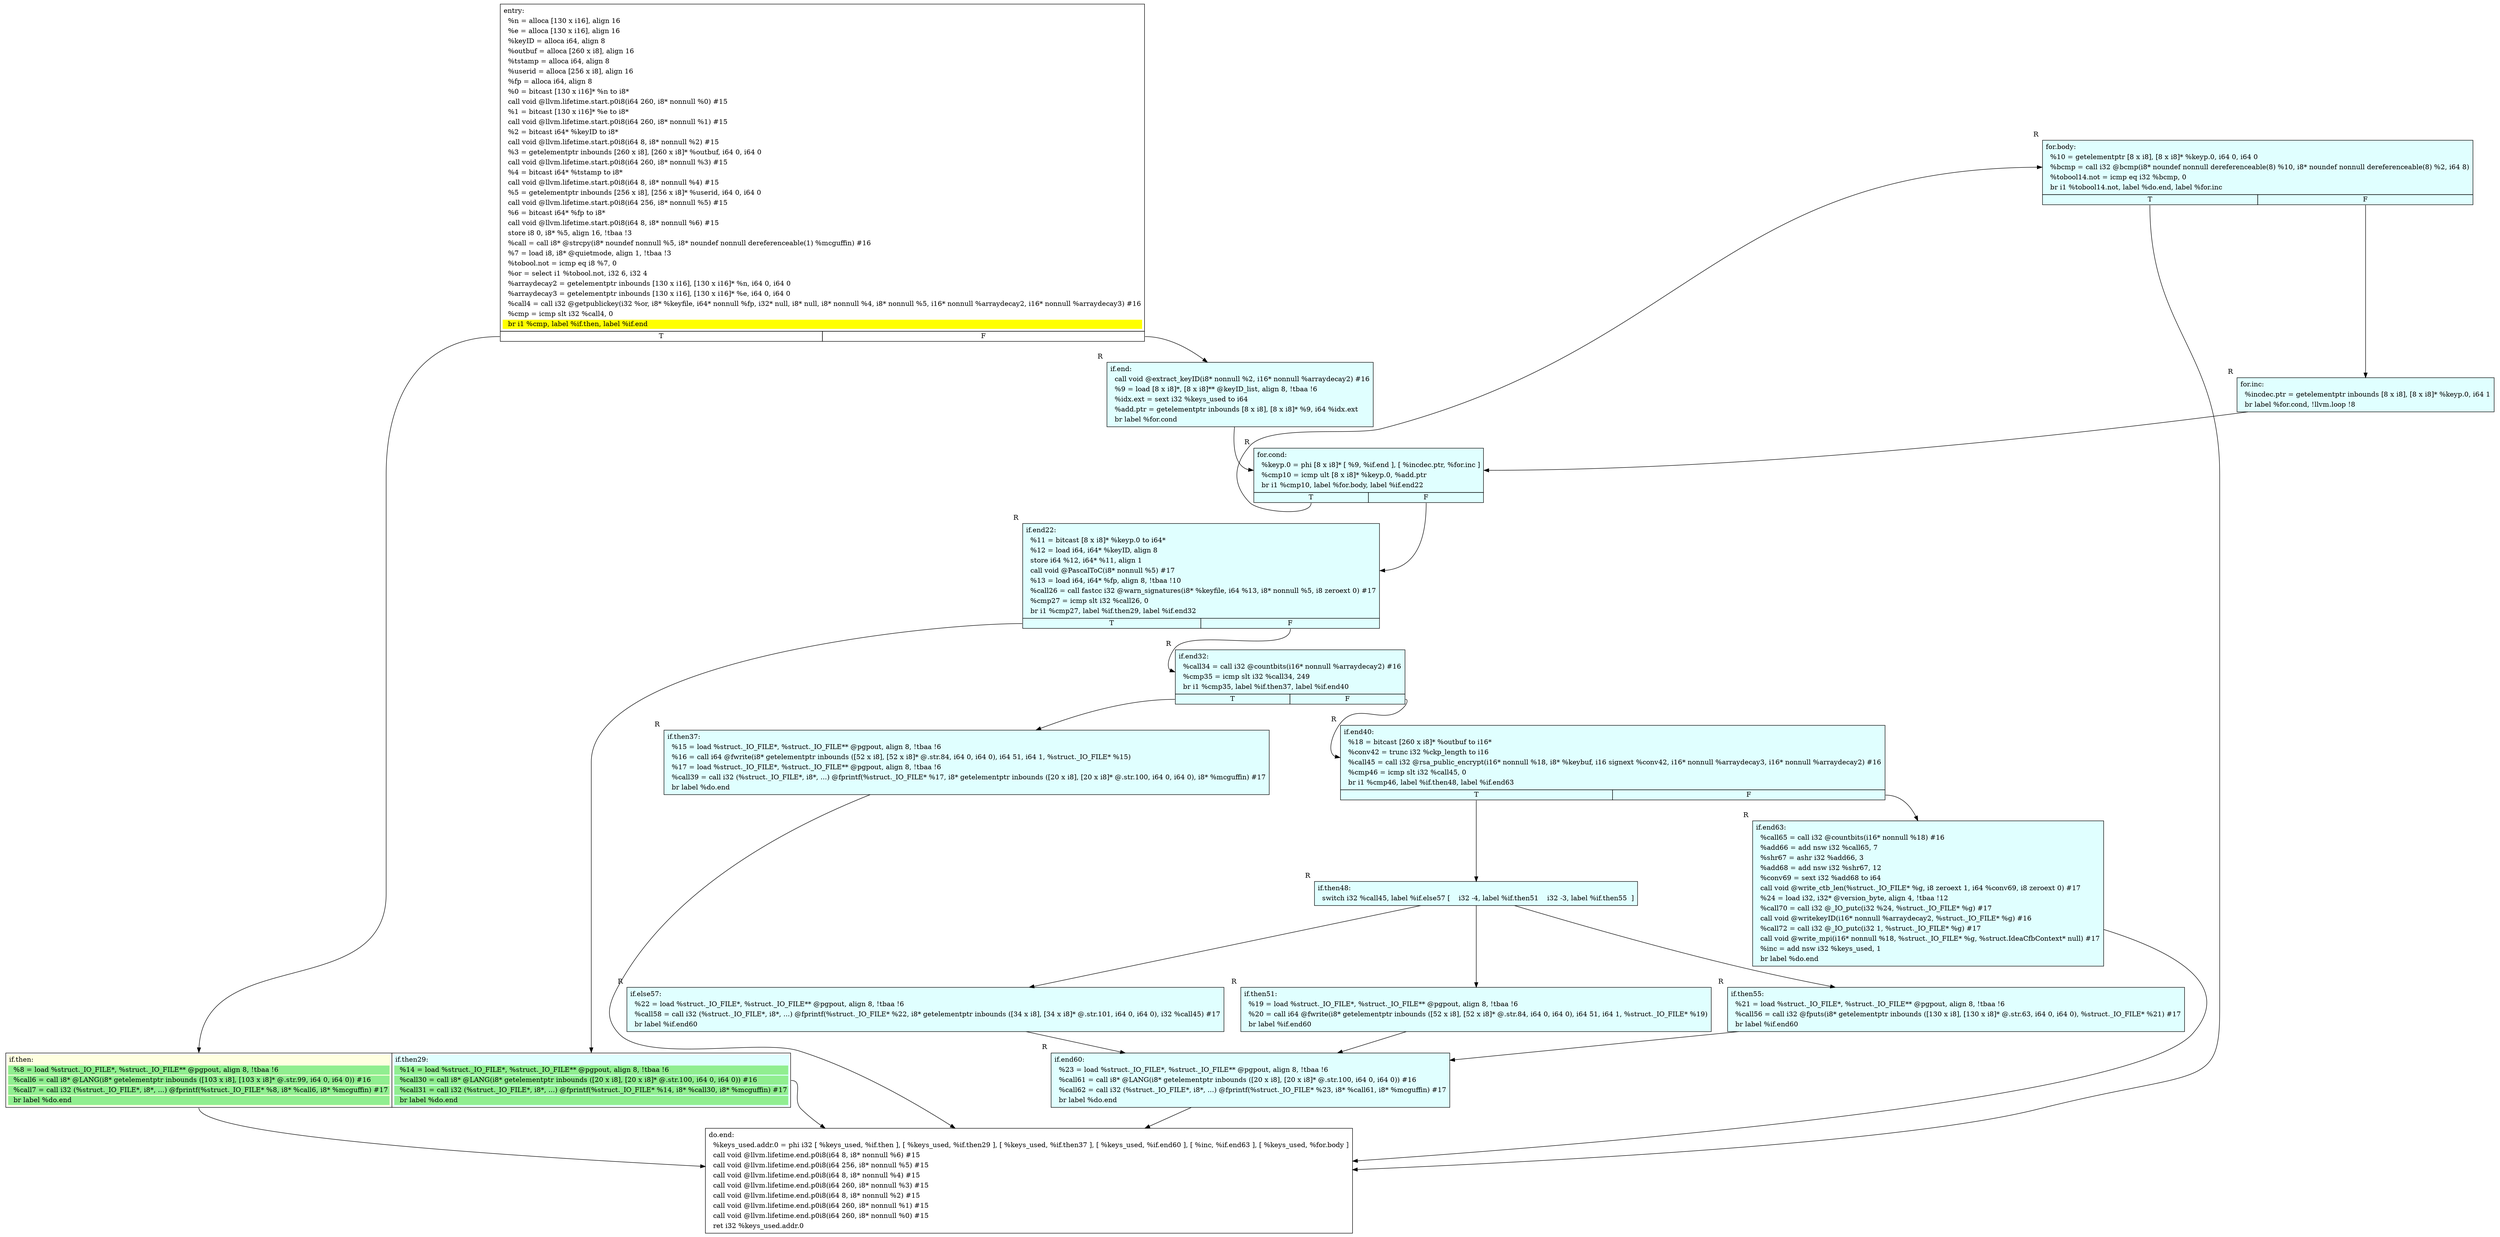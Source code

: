 digraph {
m_bb0 [shape = none, label  = <<table border="0" cellspacing="0">
<tr><td port="f1" border="1" colspan="2"><table bgcolor="LightYellow" border="0">
<tr><td align="left">if.then:</td></tr>
<tr><td bgcolor="lightgreen" align="left">  %8 = load %struct._IO_FILE*, %struct._IO_FILE** @pgpout, align 8, !tbaa !6</td></tr>
<tr><td bgcolor="lightgreen" align="left">  %call6 = call i8* @LANG(i8* getelementptr inbounds ([103 x i8], [103 x i8]* @.str.99, i64 0, i64 0)) #16</td></tr>
<tr><td bgcolor="lightgreen" align="left">  %call7 = call i32 (%struct._IO_FILE*, i8*, ...) @fprintf(%struct._IO_FILE* %8, i8* %call6, i8* %mcguffin) #17</td></tr>
<tr><td bgcolor="lightgreen" align="left">  br label %do.end</td></tr>
</table>
</td>
<td port="f2" border="1" colspan="2"><table bgcolor="LightCyan" border="0">
<tr><td align="left">if.then29:</td></tr>
<tr><td bgcolor="lightgreen" align="left">  %14 = load %struct._IO_FILE*, %struct._IO_FILE** @pgpout, align 8, !tbaa !6</td></tr>
<tr><td bgcolor="lightgreen" align="left">  %call30 = call i8* @LANG(i8* getelementptr inbounds ([20 x i8], [20 x i8]* @.str.100, i64 0, i64 0)) #16</td></tr>
<tr><td bgcolor="lightgreen" align="left">  %call31 = call i32 (%struct._IO_FILE*, i8*, ...) @fprintf(%struct._IO_FILE* %14, i8* %call30, i8* %mcguffin) #17</td></tr>
<tr><td bgcolor="lightgreen" align="left">  br label %do.end</td></tr>
</table>
</td></tr>
</table>> ]
f_bb0 [shape = none, label  = <<table  border="0" cellspacing="0">
<tr><td port="f" border="1" colspan="2"><table border="0">
<tr><td align="left">entry:</td></tr>
<tr><td align="left">  %n = alloca [130 x i16], align 16</td></tr>
<tr><td align="left">  %e = alloca [130 x i16], align 16</td></tr>
<tr><td align="left">  %keyID = alloca i64, align 8</td></tr>
<tr><td align="left">  %outbuf = alloca [260 x i8], align 16</td></tr>
<tr><td align="left">  %tstamp = alloca i64, align 8</td></tr>
<tr><td align="left">  %userid = alloca [256 x i8], align 16</td></tr>
<tr><td align="left">  %fp = alloca i64, align 8</td></tr>
<tr><td align="left">  %0 = bitcast [130 x i16]* %n to i8*</td></tr>
<tr><td align="left">  call void @llvm.lifetime.start.p0i8(i64 260, i8* nonnull %0) #15</td></tr>
<tr><td align="left">  %1 = bitcast [130 x i16]* %e to i8*</td></tr>
<tr><td align="left">  call void @llvm.lifetime.start.p0i8(i64 260, i8* nonnull %1) #15</td></tr>
<tr><td align="left">  %2 = bitcast i64* %keyID to i8*</td></tr>
<tr><td align="left">  call void @llvm.lifetime.start.p0i8(i64 8, i8* nonnull %2) #15</td></tr>
<tr><td align="left">  %3 = getelementptr inbounds [260 x i8], [260 x i8]* %outbuf, i64 0, i64 0</td></tr>
<tr><td align="left">  call void @llvm.lifetime.start.p0i8(i64 260, i8* nonnull %3) #15</td></tr>
<tr><td align="left">  %4 = bitcast i64* %tstamp to i8*</td></tr>
<tr><td align="left">  call void @llvm.lifetime.start.p0i8(i64 8, i8* nonnull %4) #15</td></tr>
<tr><td align="left">  %5 = getelementptr inbounds [256 x i8], [256 x i8]* %userid, i64 0, i64 0</td></tr>
<tr><td align="left">  call void @llvm.lifetime.start.p0i8(i64 256, i8* nonnull %5) #15</td></tr>
<tr><td align="left">  %6 = bitcast i64* %fp to i8*</td></tr>
<tr><td align="left">  call void @llvm.lifetime.start.p0i8(i64 8, i8* nonnull %6) #15</td></tr>
<tr><td align="left">  store i8 0, i8* %5, align 16, !tbaa !3</td></tr>
<tr><td align="left">  %call = call i8* @strcpy(i8* noundef nonnull %5, i8* noundef nonnull dereferenceable(1) %mcguffin) #16</td></tr>
<tr><td align="left">  %7 = load i8, i8* @quietmode, align 1, !tbaa !3</td></tr>
<tr><td align="left">  %tobool.not = icmp eq i8 %7, 0</td></tr>
<tr><td align="left">  %or = select i1 %tobool.not, i32 6, i32 4</td></tr>
<tr><td align="left">  %arraydecay2 = getelementptr inbounds [130 x i16], [130 x i16]* %n, i64 0, i64 0</td></tr>
<tr><td align="left">  %arraydecay3 = getelementptr inbounds [130 x i16], [130 x i16]* %e, i64 0, i64 0</td></tr>
<tr><td align="left">  %call4 = call i32 @getpublickey(i32 %or, i8* %keyfile, i64* nonnull %fp, i32* null, i8* null, i8* nonnull %4, i8* nonnull %5, i16* nonnull %arraydecay2, i16* nonnull %arraydecay3) #16</td></tr>
<tr><td align="left">  %cmp = icmp slt i32 %call4, 0</td></tr>
<tr><td bgcolor="yellow" align="left">  br i1 %cmp, label %if.then, label %if.end</td></tr>
</table>
</td></tr>
<tr><td border="1" port="fT">T</td><td border="1" port="fF">F</td></tr>
</table>> ]
f_bb1 [shape = none,  xlabel="R", label  = <<table  bgcolor="LightCyan"  border="0" cellspacing="0">
<tr><td port="f" border="1"><table border="0">
<tr><td align="left">if.end:</td></tr>
<tr><td align="left">  call void @extract_keyID(i8* nonnull %2, i16* nonnull %arraydecay2) #16</td></tr>
<tr><td align="left">  %9 = load [8 x i8]*, [8 x i8]** @keyID_list, align 8, !tbaa !6</td></tr>
<tr><td align="left">  %idx.ext = sext i32 %keys_used to i64</td></tr>
<tr><td align="left">  %add.ptr = getelementptr inbounds [8 x i8], [8 x i8]* %9, i64 %idx.ext</td></tr>
<tr><td align="left">  br label %for.cond</td></tr>
</table>
</td></tr>
</table>> ]
f_bb2 [shape = none,  xlabel="R", label  = <<table  bgcolor="LightCyan"  border="0" cellspacing="0">
<tr><td port="f" border="1" colspan="2"><table border="0">
<tr><td align="left">for.cond:</td></tr>
<tr><td align="left">  %keyp.0 = phi [8 x i8]* [ %9, %if.end ], [ %incdec.ptr, %for.inc ]</td></tr>
<tr><td align="left">  %cmp10 = icmp ult [8 x i8]* %keyp.0, %add.ptr</td></tr>
<tr><td align="left">  br i1 %cmp10, label %for.body, label %if.end22</td></tr>
</table>
</td></tr>
<tr><td border="1" port="fT">T</td><td border="1" port="fF">F</td></tr>
</table>> ]
f_bb3 [shape = none,  xlabel="R", label  = <<table  bgcolor="LightCyan"  border="0" cellspacing="0">
<tr><td port="f" border="1" colspan="2"><table border="0">
<tr><td align="left">for.body:</td></tr>
<tr><td align="left">  %10 = getelementptr [8 x i8], [8 x i8]* %keyp.0, i64 0, i64 0</td></tr>
<tr><td align="left">  %bcmp = call i32 @bcmp(i8* noundef nonnull dereferenceable(8) %10, i8* noundef nonnull dereferenceable(8) %2, i64 8)</td></tr>
<tr><td align="left">  %tobool14.not = icmp eq i32 %bcmp, 0</td></tr>
<tr><td align="left">  br i1 %tobool14.not, label %do.end, label %for.inc</td></tr>
</table>
</td></tr>
<tr><td border="1" port="fT">T</td><td border="1" port="fF">F</td></tr>
</table>> ]
f_bb4 [shape = none,  xlabel="R", label  = <<table  bgcolor="LightCyan"  border="0" cellspacing="0">
<tr><td port="f" border="1"><table border="0">
<tr><td align="left">for.inc:</td></tr>
<tr><td align="left">  %incdec.ptr = getelementptr inbounds [8 x i8], [8 x i8]* %keyp.0, i64 1</td></tr>
<tr><td align="left">  br label %for.cond, !llvm.loop !8</td></tr>
</table>
</td></tr>
</table>> ]
f_bb5 [shape = none,  xlabel="R", label  = <<table  bgcolor="LightCyan"  border="0" cellspacing="0">
<tr><td port="f" border="1" colspan="2"><table border="0">
<tr><td align="left">if.end22:</td></tr>
<tr><td align="left">  %11 = bitcast [8 x i8]* %keyp.0 to i64*</td></tr>
<tr><td align="left">  %12 = load i64, i64* %keyID, align 8</td></tr>
<tr><td align="left">  store i64 %12, i64* %11, align 1</td></tr>
<tr><td align="left">  call void @PascalToC(i8* nonnull %5) #17</td></tr>
<tr><td align="left">  %13 = load i64, i64* %fp, align 8, !tbaa !10</td></tr>
<tr><td align="left">  %call26 = call fastcc i32 @warn_signatures(i8* %keyfile, i64 %13, i8* nonnull %5, i8 zeroext 0) #17</td></tr>
<tr><td align="left">  %cmp27 = icmp slt i32 %call26, 0</td></tr>
<tr><td align="left">  br i1 %cmp27, label %if.then29, label %if.end32</td></tr>
</table>
</td></tr>
<tr><td border="1" port="fT">T</td><td border="1" port="fF">F</td></tr>
</table>> ]
f_bb6 [shape = none,  xlabel="R", label  = <<table  bgcolor="LightCyan"  border="0" cellspacing="0">
<tr><td port="f" border="1" colspan="2"><table border="0">
<tr><td align="left">if.end32:</td></tr>
<tr><td align="left">  %call34 = call i32 @countbits(i16* nonnull %arraydecay2) #16</td></tr>
<tr><td align="left">  %cmp35 = icmp slt i32 %call34, 249</td></tr>
<tr><td align="left">  br i1 %cmp35, label %if.then37, label %if.end40</td></tr>
</table>
</td></tr>
<tr><td border="1" port="fT">T</td><td border="1" port="fF">F</td></tr>
</table>> ]
f_bb7 [shape = none,  xlabel="R", label  = <<table  bgcolor="LightCyan"  border="0" cellspacing="0">
<tr><td port="f" border="1"><table border="0">
<tr><td align="left">if.then37:</td></tr>
<tr><td align="left">  %15 = load %struct._IO_FILE*, %struct._IO_FILE** @pgpout, align 8, !tbaa !6</td></tr>
<tr><td align="left">  %16 = call i64 @fwrite(i8* getelementptr inbounds ([52 x i8], [52 x i8]* @.str.84, i64 0, i64 0), i64 51, i64 1, %struct._IO_FILE* %15)</td></tr>
<tr><td align="left">  %17 = load %struct._IO_FILE*, %struct._IO_FILE** @pgpout, align 8, !tbaa !6</td></tr>
<tr><td align="left">  %call39 = call i32 (%struct._IO_FILE*, i8*, ...) @fprintf(%struct._IO_FILE* %17, i8* getelementptr inbounds ([20 x i8], [20 x i8]* @.str.100, i64 0, i64 0), i8* %mcguffin) #17</td></tr>
<tr><td align="left">  br label %do.end</td></tr>
</table>
</td></tr>
</table>> ]
f_bb8 [shape = none,  xlabel="R", label  = <<table  bgcolor="LightCyan"  border="0" cellspacing="0">
<tr><td port="f" border="1" colspan="2"><table border="0">
<tr><td align="left">if.end40:</td></tr>
<tr><td align="left">  %18 = bitcast [260 x i8]* %outbuf to i16*</td></tr>
<tr><td align="left">  %conv42 = trunc i32 %ckp_length to i16</td></tr>
<tr><td align="left">  %call45 = call i32 @rsa_public_encrypt(i16* nonnull %18, i8* %keybuf, i16 signext %conv42, i16* nonnull %arraydecay3, i16* nonnull %arraydecay2) #16</td></tr>
<tr><td align="left">  %cmp46 = icmp slt i32 %call45, 0</td></tr>
<tr><td align="left">  br i1 %cmp46, label %if.then48, label %if.end63</td></tr>
</table>
</td></tr>
<tr><td border="1" port="fT">T</td><td border="1" port="fF">F</td></tr>
</table>> ]
f_bb9 [shape = none,  xlabel="R", label  = <<table  bgcolor="LightCyan"  border="0" cellspacing="0">
<tr><td port="f" border="1"><table border="0">
<tr><td align="left">if.then48:</td></tr>
<tr><td align="left">  switch i32 %call45, label %if.else57 [
    i32 -4, label %if.then51
    i32 -3, label %if.then55
  ]</td></tr>
</table>
</td></tr>
</table>> ]
f_bb10 [shape = none,  xlabel="R", label  = <<table  bgcolor="LightCyan"  border="0" cellspacing="0">
<tr><td port="f" border="1"><table border="0">
<tr><td align="left">if.then51:</td></tr>
<tr><td align="left">  %19 = load %struct._IO_FILE*, %struct._IO_FILE** @pgpout, align 8, !tbaa !6</td></tr>
<tr><td align="left">  %20 = call i64 @fwrite(i8* getelementptr inbounds ([52 x i8], [52 x i8]* @.str.84, i64 0, i64 0), i64 51, i64 1, %struct._IO_FILE* %19)</td></tr>
<tr><td align="left">  br label %if.end60</td></tr>
</table>
</td></tr>
</table>> ]
f_bb11 [shape = none,  xlabel="R", label  = <<table  bgcolor="LightCyan"  border="0" cellspacing="0">
<tr><td port="f" border="1"><table border="0">
<tr><td align="left">if.then55:</td></tr>
<tr><td align="left">  %21 = load %struct._IO_FILE*, %struct._IO_FILE** @pgpout, align 8, !tbaa !6</td></tr>
<tr><td align="left">  %call56 = call i32 @fputs(i8* getelementptr inbounds ([130 x i8], [130 x i8]* @.str.63, i64 0, i64 0), %struct._IO_FILE* %21) #17</td></tr>
<tr><td align="left">  br label %if.end60</td></tr>
</table>
</td></tr>
</table>> ]
f_bb12 [shape = none,  xlabel="R", label  = <<table  bgcolor="LightCyan"  border="0" cellspacing="0">
<tr><td port="f" border="1"><table border="0">
<tr><td align="left">if.else57:</td></tr>
<tr><td align="left">  %22 = load %struct._IO_FILE*, %struct._IO_FILE** @pgpout, align 8, !tbaa !6</td></tr>
<tr><td align="left">  %call58 = call i32 (%struct._IO_FILE*, i8*, ...) @fprintf(%struct._IO_FILE* %22, i8* getelementptr inbounds ([34 x i8], [34 x i8]* @.str.101, i64 0, i64 0), i32 %call45) #17</td></tr>
<tr><td align="left">  br label %if.end60</td></tr>
</table>
</td></tr>
</table>> ]
f_bb13 [shape = none,  xlabel="R", label  = <<table  bgcolor="LightCyan"  border="0" cellspacing="0">
<tr><td port="f" border="1"><table border="0">
<tr><td align="left">if.end60:</td></tr>
<tr><td align="left">  %23 = load %struct._IO_FILE*, %struct._IO_FILE** @pgpout, align 8, !tbaa !6</td></tr>
<tr><td align="left">  %call61 = call i8* @LANG(i8* getelementptr inbounds ([20 x i8], [20 x i8]* @.str.100, i64 0, i64 0)) #16</td></tr>
<tr><td align="left">  %call62 = call i32 (%struct._IO_FILE*, i8*, ...) @fprintf(%struct._IO_FILE* %23, i8* %call61, i8* %mcguffin) #17</td></tr>
<tr><td align="left">  br label %do.end</td></tr>
</table>
</td></tr>
</table>> ]
f_bb14 [shape = none,  xlabel="R", label  = <<table  bgcolor="LightCyan"  border="0" cellspacing="0">
<tr><td port="f" border="1"><table border="0">
<tr><td align="left">if.end63:</td></tr>
<tr><td align="left">  %call65 = call i32 @countbits(i16* nonnull %18) #16</td></tr>
<tr><td align="left">  %add66 = add nsw i32 %call65, 7</td></tr>
<tr><td align="left">  %shr67 = ashr i32 %add66, 3</td></tr>
<tr><td align="left">  %add68 = add nsw i32 %shr67, 12</td></tr>
<tr><td align="left">  %conv69 = sext i32 %add68 to i64</td></tr>
<tr><td align="left">  call void @write_ctb_len(%struct._IO_FILE* %g, i8 zeroext 1, i64 %conv69, i8 zeroext 0) #17</td></tr>
<tr><td align="left">  %24 = load i32, i32* @version_byte, align 4, !tbaa !12</td></tr>
<tr><td align="left">  %call70 = call i32 @_IO_putc(i32 %24, %struct._IO_FILE* %g) #17</td></tr>
<tr><td align="left">  call void @writekeyID(i16* nonnull %arraydecay2, %struct._IO_FILE* %g) #16</td></tr>
<tr><td align="left">  %call72 = call i32 @_IO_putc(i32 1, %struct._IO_FILE* %g) #17</td></tr>
<tr><td align="left">  call void @write_mpi(i16* nonnull %18, %struct._IO_FILE* %g, %struct.IdeaCfbContext* null) #17</td></tr>
<tr><td align="left">  %inc = add nsw i32 %keys_used, 1</td></tr>
<tr><td align="left">  br label %do.end</td></tr>
</table>
</td></tr>
</table>> ]
f_bb15 [shape = none, label  = <<table  border="0" cellspacing="0">
<tr><td port="f" border="1"><table border="0">
<tr><td align="left">do.end:</td></tr>
<tr><td align="left">  %keys_used.addr.0 = phi i32 [ %keys_used, %if.then ], [ %keys_used, %if.then29 ], [ %keys_used, %if.then37 ], [ %keys_used, %if.end60 ], [ %inc, %if.end63 ], [ %keys_used, %for.body ]</td></tr>
<tr><td align="left">  call void @llvm.lifetime.end.p0i8(i64 8, i8* nonnull %6) #15</td></tr>
<tr><td align="left">  call void @llvm.lifetime.end.p0i8(i64 256, i8* nonnull %5) #15</td></tr>
<tr><td align="left">  call void @llvm.lifetime.end.p0i8(i64 8, i8* nonnull %4) #15</td></tr>
<tr><td align="left">  call void @llvm.lifetime.end.p0i8(i64 260, i8* nonnull %3) #15</td></tr>
<tr><td align="left">  call void @llvm.lifetime.end.p0i8(i64 8, i8* nonnull %2) #15</td></tr>
<tr><td align="left">  call void @llvm.lifetime.end.p0i8(i64 260, i8* nonnull %1) #15</td></tr>
<tr><td align="left">  call void @llvm.lifetime.end.p0i8(i64 260, i8* nonnull %0) #15</td></tr>
<tr><td align="left">  ret i32 %keys_used.addr.0</td></tr>
</table>
</td></tr>
</table>> ]
f_bb0:fT -> m_bb0:f1
f_bb0:fF -> f_bb1:f
m_bb0:f1 -> f_bb15:f
f_bb1:f -> f_bb2:f
f_bb2:fT -> f_bb3:f
f_bb2:fF -> f_bb5:f
f_bb3:fT -> f_bb15:f
f_bb3:fF -> f_bb4:f
f_bb4:f -> f_bb2:f
f_bb5:fT -> m_bb0:f2
f_bb5:fF -> f_bb6:f
m_bb0:f2 -> f_bb15:f
f_bb6:fT -> f_bb7:f
f_bb6:fF -> f_bb8:f
f_bb7:f -> f_bb15:f
f_bb8:fT -> f_bb9:f
f_bb8:fF -> f_bb14:f
f_bb9:f -> f_bb12:f
f_bb9:f -> f_bb10:f
f_bb9:f -> f_bb11:f
f_bb10:f -> f_bb13:f
f_bb11:f -> f_bb13:f
f_bb12:f -> f_bb13:f
f_bb13:f -> f_bb15:f
f_bb14:f -> f_bb15:f
}

